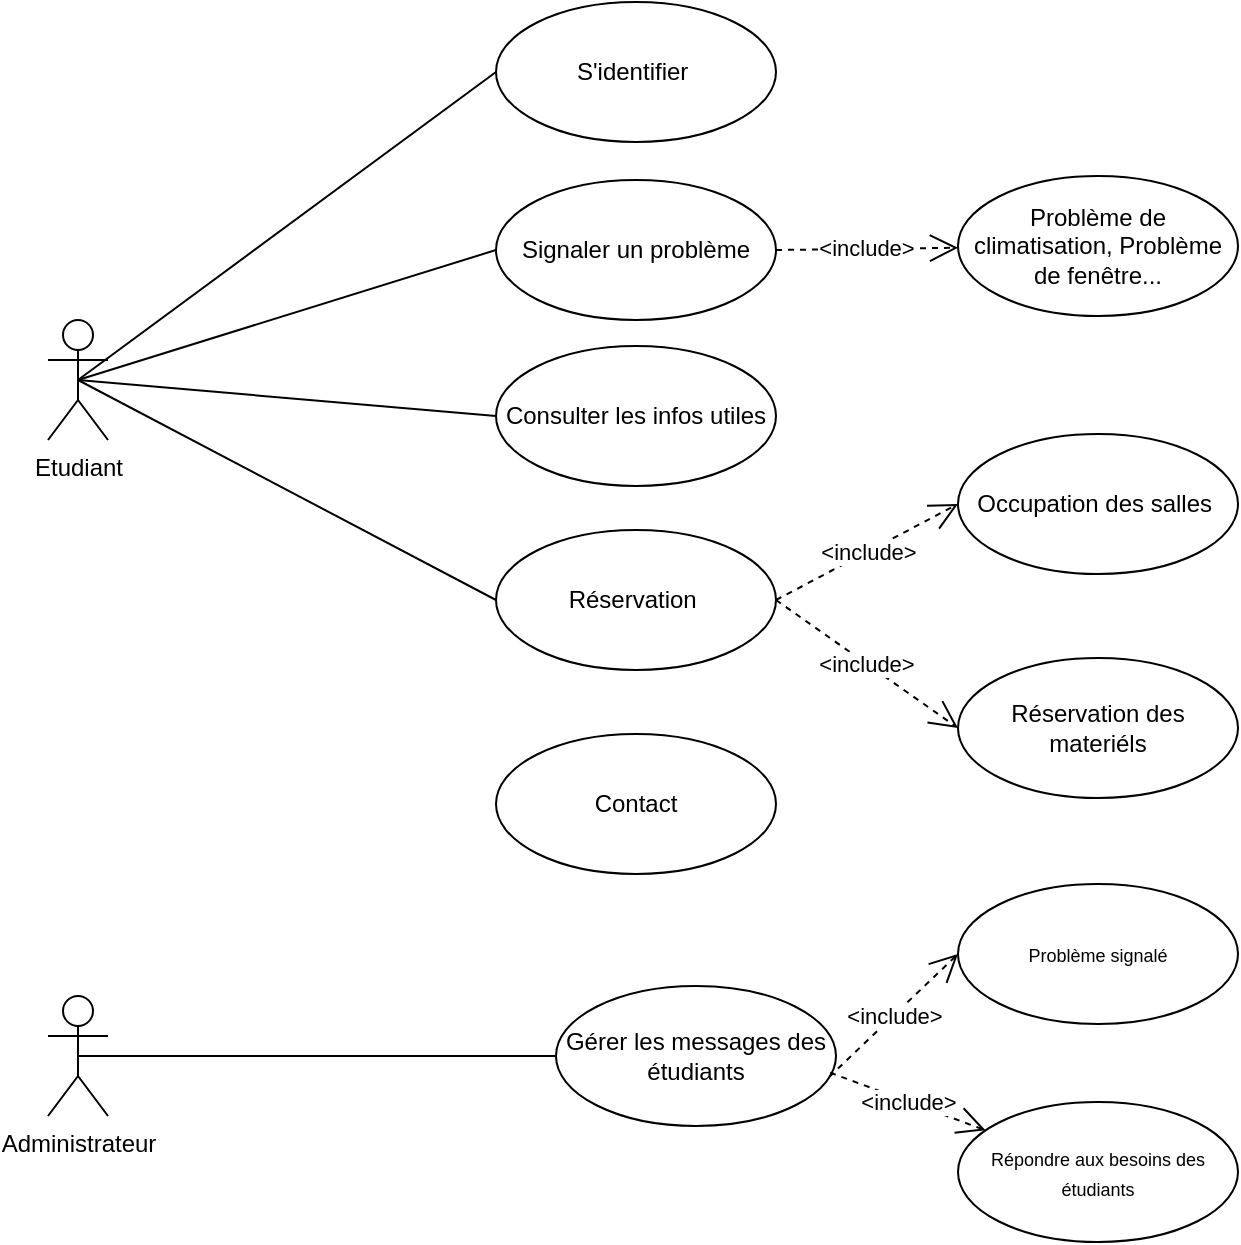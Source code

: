 <mxfile version="24.1.0" type="device">
  <diagram name="Page-1" id="K3Pz9PKLRQACrxOD20ZQ">
    <mxGraphModel dx="934" dy="601" grid="0" gridSize="10" guides="1" tooltips="1" connect="1" arrows="1" fold="1" page="1" pageScale="1" pageWidth="827" pageHeight="1169" math="0" shadow="0">
      <root>
        <mxCell id="0" />
        <mxCell id="1" parent="0" />
        <mxCell id="phl45ku5x5mU8WG3mPdC-1" value="Etudiant" style="shape=umlActor;verticalLabelPosition=bottom;verticalAlign=top;html=1;outlineConnect=0;" vertex="1" parent="1">
          <mxGeometry x="131" y="173" width="30" height="60" as="geometry" />
        </mxCell>
        <mxCell id="phl45ku5x5mU8WG3mPdC-2" value="Administrateur" style="shape=umlActor;verticalLabelPosition=bottom;verticalAlign=top;html=1;outlineConnect=0;" vertex="1" parent="1">
          <mxGeometry x="131" y="511" width="30" height="60" as="geometry" />
        </mxCell>
        <mxCell id="phl45ku5x5mU8WG3mPdC-4" value="S&#39;identifier&amp;nbsp;" style="ellipse;whiteSpace=wrap;html=1;" vertex="1" parent="1">
          <mxGeometry x="355" y="14" width="140" height="70" as="geometry" />
        </mxCell>
        <mxCell id="phl45ku5x5mU8WG3mPdC-5" value="Signaler un problème" style="ellipse;whiteSpace=wrap;html=1;" vertex="1" parent="1">
          <mxGeometry x="355" y="103" width="140" height="70" as="geometry" />
        </mxCell>
        <mxCell id="phl45ku5x5mU8WG3mPdC-6" value="Problème de climatisation,&amp;nbsp;Problème de fenêtre..." style="ellipse;whiteSpace=wrap;html=1;" vertex="1" parent="1">
          <mxGeometry x="586" y="101" width="140" height="70" as="geometry" />
        </mxCell>
        <mxCell id="phl45ku5x5mU8WG3mPdC-7" value="Gérer les messages des étudiants" style="ellipse;whiteSpace=wrap;html=1;" vertex="1" parent="1">
          <mxGeometry x="385" y="506" width="140" height="70" as="geometry" />
        </mxCell>
        <mxCell id="phl45ku5x5mU8WG3mPdC-8" value="Consulter les infos utiles" style="ellipse;whiteSpace=wrap;html=1;" vertex="1" parent="1">
          <mxGeometry x="355" y="186" width="140" height="70" as="geometry" />
        </mxCell>
        <mxCell id="phl45ku5x5mU8WG3mPdC-12" value="&amp;lt;include&amp;gt;" style="endArrow=open;endSize=12;dashed=1;html=1;rounded=0;exitX=0.979;exitY=0.619;exitDx=0;exitDy=0;exitPerimeter=0;" edge="1" parent="1" source="phl45ku5x5mU8WG3mPdC-7" target="phl45ku5x5mU8WG3mPdC-19">
          <mxGeometry width="160" relative="1" as="geometry">
            <mxPoint x="442" y="317" as="sourcePoint" />
            <mxPoint x="558" y="412" as="targetPoint" />
          </mxGeometry>
        </mxCell>
        <mxCell id="phl45ku5x5mU8WG3mPdC-14" value="&amp;lt;include&amp;gt;" style="endArrow=open;endSize=12;dashed=1;html=1;rounded=0;entryX=0;entryY=0.5;entryDx=0;entryDy=0;exitX=0.976;exitY=0.649;exitDx=0;exitDy=0;exitPerimeter=0;" edge="1" parent="1" source="phl45ku5x5mU8WG3mPdC-7" target="phl45ku5x5mU8WG3mPdC-20">
          <mxGeometry width="160" relative="1" as="geometry">
            <mxPoint x="439" y="365.5" as="sourcePoint" />
            <mxPoint x="558.0" y="317" as="targetPoint" />
          </mxGeometry>
        </mxCell>
        <mxCell id="phl45ku5x5mU8WG3mPdC-15" value="&amp;lt;include&amp;gt;" style="endArrow=open;endSize=12;dashed=1;html=1;rounded=0;exitX=1;exitY=0.5;exitDx=0;exitDy=0;" edge="1" parent="1" source="phl45ku5x5mU8WG3mPdC-5" target="phl45ku5x5mU8WG3mPdC-6">
          <mxGeometry width="160" relative="1" as="geometry">
            <mxPoint x="431" y="133" as="sourcePoint" />
            <mxPoint x="550.0" y="84.5" as="targetPoint" />
          </mxGeometry>
        </mxCell>
        <mxCell id="phl45ku5x5mU8WG3mPdC-16" value="" style="endArrow=none;html=1;rounded=0;exitX=0.5;exitY=0.5;exitDx=0;exitDy=0;exitPerimeter=0;entryX=0;entryY=0.5;entryDx=0;entryDy=0;" edge="1" parent="1" source="phl45ku5x5mU8WG3mPdC-1" target="phl45ku5x5mU8WG3mPdC-4">
          <mxGeometry width="50" height="50" relative="1" as="geometry">
            <mxPoint x="418" y="293" as="sourcePoint" />
            <mxPoint x="468" y="243" as="targetPoint" />
          </mxGeometry>
        </mxCell>
        <mxCell id="phl45ku5x5mU8WG3mPdC-17" value="" style="endArrow=none;html=1;rounded=0;entryX=0;entryY=0.5;entryDx=0;entryDy=0;exitX=0.5;exitY=0.5;exitDx=0;exitDy=0;exitPerimeter=0;" edge="1" parent="1" source="phl45ku5x5mU8WG3mPdC-1" target="phl45ku5x5mU8WG3mPdC-5">
          <mxGeometry width="50" height="50" relative="1" as="geometry">
            <mxPoint x="156" y="95" as="sourcePoint" />
            <mxPoint x="301" y="51" as="targetPoint" />
          </mxGeometry>
        </mxCell>
        <mxCell id="phl45ku5x5mU8WG3mPdC-18" value="" style="endArrow=none;html=1;rounded=0;exitX=0.5;exitY=0.5;exitDx=0;exitDy=0;exitPerimeter=0;entryX=0;entryY=0.5;entryDx=0;entryDy=0;" edge="1" parent="1" source="phl45ku5x5mU8WG3mPdC-1" target="phl45ku5x5mU8WG3mPdC-8">
          <mxGeometry width="50" height="50" relative="1" as="geometry">
            <mxPoint x="172" y="116" as="sourcePoint" />
            <mxPoint x="311" y="61" as="targetPoint" />
          </mxGeometry>
        </mxCell>
        <mxCell id="phl45ku5x5mU8WG3mPdC-19" value="&lt;span style=&quot;font-size: 9px;&quot;&gt;Répondre aux besoins des étudiants&lt;/span&gt;" style="ellipse;whiteSpace=wrap;html=1;" vertex="1" parent="1">
          <mxGeometry x="586" y="564" width="140" height="70" as="geometry" />
        </mxCell>
        <mxCell id="phl45ku5x5mU8WG3mPdC-20" value="&lt;span style=&quot;font-size: 9px;&quot;&gt;Problème signalé&lt;/span&gt;" style="ellipse;whiteSpace=wrap;html=1;" vertex="1" parent="1">
          <mxGeometry x="586" y="455" width="140" height="70" as="geometry" />
        </mxCell>
        <mxCell id="phl45ku5x5mU8WG3mPdC-21" value="" style="endArrow=none;html=1;rounded=0;exitX=0.5;exitY=0.5;exitDx=0;exitDy=0;exitPerimeter=0;" edge="1" parent="1" source="phl45ku5x5mU8WG3mPdC-2" target="phl45ku5x5mU8WG3mPdC-7">
          <mxGeometry width="50" height="50" relative="1" as="geometry">
            <mxPoint x="418" y="293" as="sourcePoint" />
            <mxPoint x="468" y="243" as="targetPoint" />
          </mxGeometry>
        </mxCell>
        <mxCell id="phl45ku5x5mU8WG3mPdC-23" value="Occupation des salles&amp;nbsp;" style="ellipse;whiteSpace=wrap;html=1;" vertex="1" parent="1">
          <mxGeometry x="586" y="230" width="140" height="70" as="geometry" />
        </mxCell>
        <mxCell id="phl45ku5x5mU8WG3mPdC-24" value="Réservation&amp;nbsp;" style="ellipse;whiteSpace=wrap;html=1;" vertex="1" parent="1">
          <mxGeometry x="355" y="278" width="140" height="70" as="geometry" />
        </mxCell>
        <mxCell id="phl45ku5x5mU8WG3mPdC-25" value="Contact" style="ellipse;whiteSpace=wrap;html=1;" vertex="1" parent="1">
          <mxGeometry x="355" y="380" width="140" height="70" as="geometry" />
        </mxCell>
        <mxCell id="phl45ku5x5mU8WG3mPdC-26" value="Réservation des materiéls" style="ellipse;whiteSpace=wrap;html=1;" vertex="1" parent="1">
          <mxGeometry x="586" y="342" width="140" height="70" as="geometry" />
        </mxCell>
        <mxCell id="phl45ku5x5mU8WG3mPdC-28" value="&amp;lt;include&amp;gt;" style="endArrow=open;endSize=12;dashed=1;html=1;rounded=0;entryX=0;entryY=0.5;entryDx=0;entryDy=0;exitX=1;exitY=0.5;exitDx=0;exitDy=0;" edge="1" parent="1" source="phl45ku5x5mU8WG3mPdC-24" target="phl45ku5x5mU8WG3mPdC-23">
          <mxGeometry width="160" relative="1" as="geometry">
            <mxPoint x="542" y="571" as="sourcePoint" />
            <mxPoint x="606" y="510" as="targetPoint" />
          </mxGeometry>
        </mxCell>
        <mxCell id="phl45ku5x5mU8WG3mPdC-29" value="&amp;lt;include&amp;gt;" style="endArrow=open;endSize=12;dashed=1;html=1;rounded=0;entryX=0;entryY=0.5;entryDx=0;entryDy=0;exitX=1;exitY=0.5;exitDx=0;exitDy=0;" edge="1" parent="1" source="phl45ku5x5mU8WG3mPdC-24" target="phl45ku5x5mU8WG3mPdC-26">
          <mxGeometry width="160" relative="1" as="geometry">
            <mxPoint x="552" y="581" as="sourcePoint" />
            <mxPoint x="616" y="520" as="targetPoint" />
          </mxGeometry>
        </mxCell>
        <mxCell id="phl45ku5x5mU8WG3mPdC-30" value="" style="endArrow=none;html=1;rounded=0;entryX=0;entryY=0.5;entryDx=0;entryDy=0;exitX=0.5;exitY=0.5;exitDx=0;exitDy=0;exitPerimeter=0;" edge="1" parent="1" source="phl45ku5x5mU8WG3mPdC-1" target="phl45ku5x5mU8WG3mPdC-24">
          <mxGeometry width="50" height="50" relative="1" as="geometry">
            <mxPoint x="367" y="336" as="sourcePoint" />
            <mxPoint x="417" y="286" as="targetPoint" />
          </mxGeometry>
        </mxCell>
      </root>
    </mxGraphModel>
  </diagram>
</mxfile>
